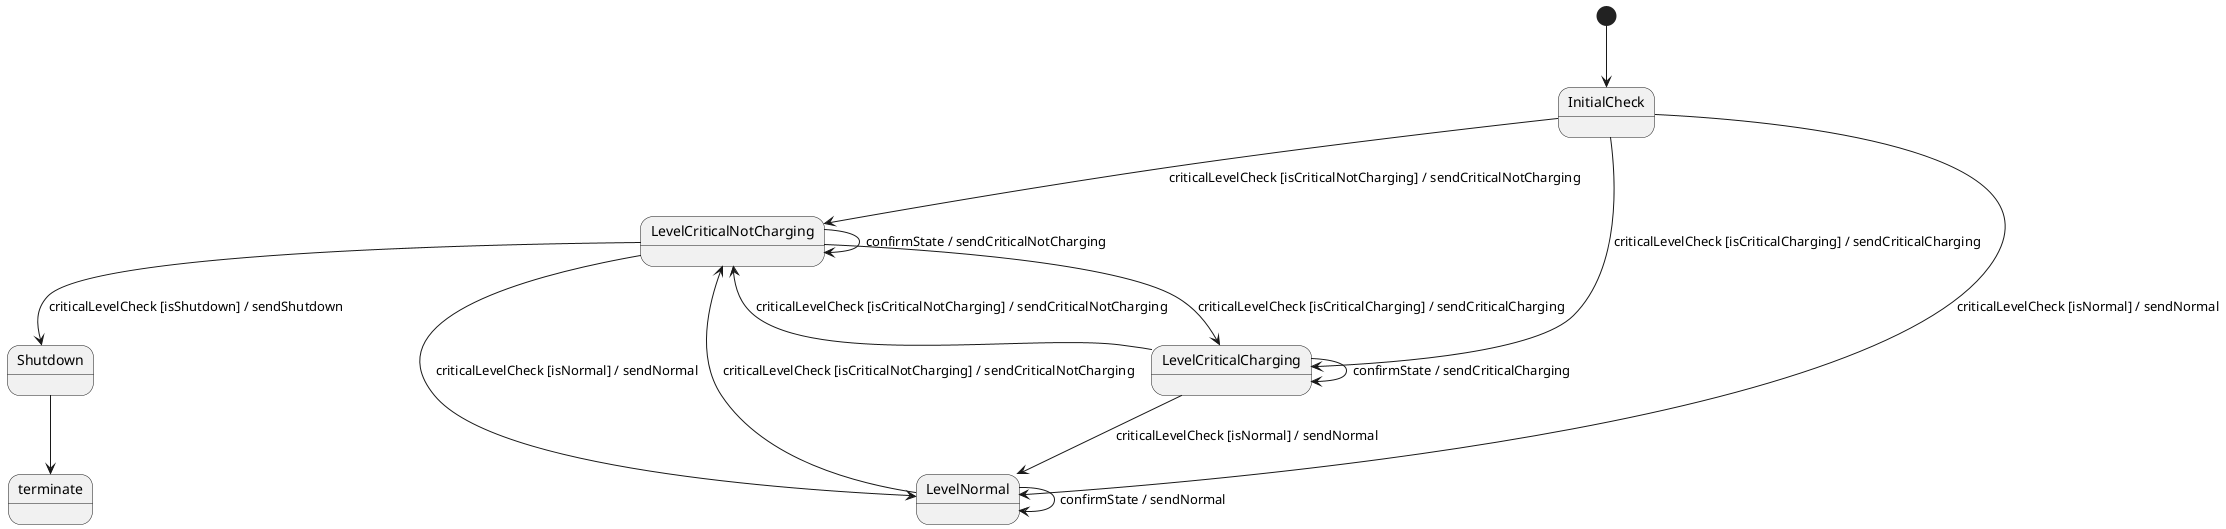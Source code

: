 @startuml

[*] --> InitialCheck
InitialCheck --> LevelCriticalNotCharging : criticalLevelCheck [isCriticalNotCharging] / sendCriticalNotCharging
InitialCheck --> LevelCriticalCharging : criticalLevelCheck [isCriticalCharging] / sendCriticalCharging
InitialCheck --> LevelNormal : criticalLevelCheck [isNormal] / sendNormal
LevelNormal --> LevelCriticalNotCharging : criticalLevelCheck [isCriticalNotCharging] / sendCriticalNotCharging
LevelCriticalNotCharging --> LevelCriticalCharging : criticalLevelCheck [isCriticalCharging] / sendCriticalCharging
LevelCriticalCharging --> LevelCriticalNotCharging : criticalLevelCheck [isCriticalNotCharging] / sendCriticalNotCharging
LevelCriticalNotCharging --> LevelNormal : criticalLevelCheck [isNormal] / sendNormal
LevelCriticalCharging --> LevelNormal : criticalLevelCheck [isNormal] / sendNormal
LevelCriticalNotCharging --> Shutdown : criticalLevelCheck [isShutdown] / sendShutdown
LevelNormal --> LevelNormal : confirmState / sendNormal
LevelCriticalNotCharging --> LevelCriticalNotCharging : confirmState / sendCriticalNotCharging
LevelCriticalCharging --> LevelCriticalCharging : confirmState / sendCriticalCharging
Shutdown --> terminate

@enduml
